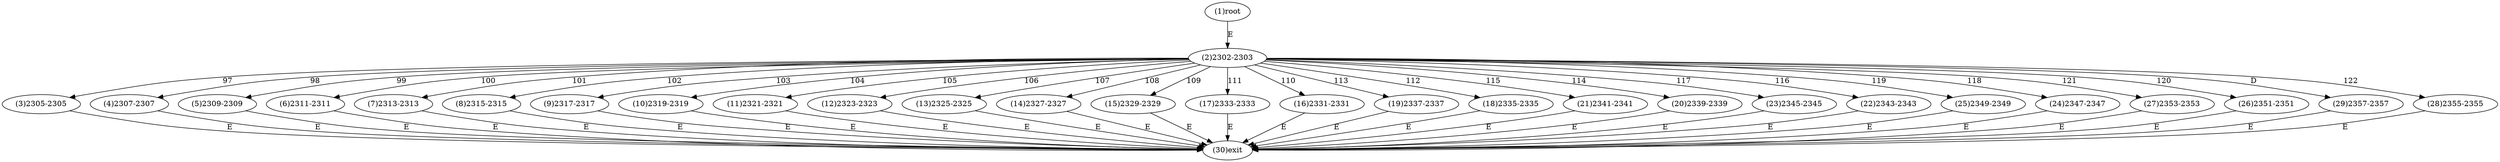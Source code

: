 digraph "" { 
1[ label="(1)root"];
2[ label="(2)2302-2303"];
3[ label="(3)2305-2305"];
4[ label="(4)2307-2307"];
5[ label="(5)2309-2309"];
6[ label="(6)2311-2311"];
7[ label="(7)2313-2313"];
8[ label="(8)2315-2315"];
9[ label="(9)2317-2317"];
10[ label="(10)2319-2319"];
11[ label="(11)2321-2321"];
12[ label="(12)2323-2323"];
13[ label="(13)2325-2325"];
14[ label="(14)2327-2327"];
15[ label="(15)2329-2329"];
17[ label="(17)2333-2333"];
16[ label="(16)2331-2331"];
19[ label="(19)2337-2337"];
18[ label="(18)2335-2335"];
21[ label="(21)2341-2341"];
20[ label="(20)2339-2339"];
23[ label="(23)2345-2345"];
22[ label="(22)2343-2343"];
25[ label="(25)2349-2349"];
24[ label="(24)2347-2347"];
27[ label="(27)2353-2353"];
26[ label="(26)2351-2351"];
29[ label="(29)2357-2357"];
28[ label="(28)2355-2355"];
30[ label="(30)exit"];
1->2[ label="E"];
2->3[ label="97"];
2->4[ label="98"];
2->5[ label="99"];
2->6[ label="100"];
2->7[ label="101"];
2->8[ label="102"];
2->9[ label="103"];
2->10[ label="104"];
2->11[ label="105"];
2->12[ label="106"];
2->13[ label="107"];
2->14[ label="108"];
2->15[ label="109"];
2->16[ label="110"];
2->17[ label="111"];
2->18[ label="112"];
2->19[ label="113"];
2->20[ label="114"];
2->21[ label="115"];
2->22[ label="116"];
2->23[ label="117"];
2->24[ label="118"];
2->25[ label="119"];
2->26[ label="120"];
2->27[ label="121"];
2->28[ label="122"];
2->29[ label="D"];
3->30[ label="E"];
4->30[ label="E"];
5->30[ label="E"];
6->30[ label="E"];
7->30[ label="E"];
8->30[ label="E"];
9->30[ label="E"];
10->30[ label="E"];
11->30[ label="E"];
12->30[ label="E"];
13->30[ label="E"];
14->30[ label="E"];
15->30[ label="E"];
16->30[ label="E"];
17->30[ label="E"];
18->30[ label="E"];
19->30[ label="E"];
20->30[ label="E"];
21->30[ label="E"];
22->30[ label="E"];
23->30[ label="E"];
24->30[ label="E"];
25->30[ label="E"];
26->30[ label="E"];
27->30[ label="E"];
28->30[ label="E"];
29->30[ label="E"];
}